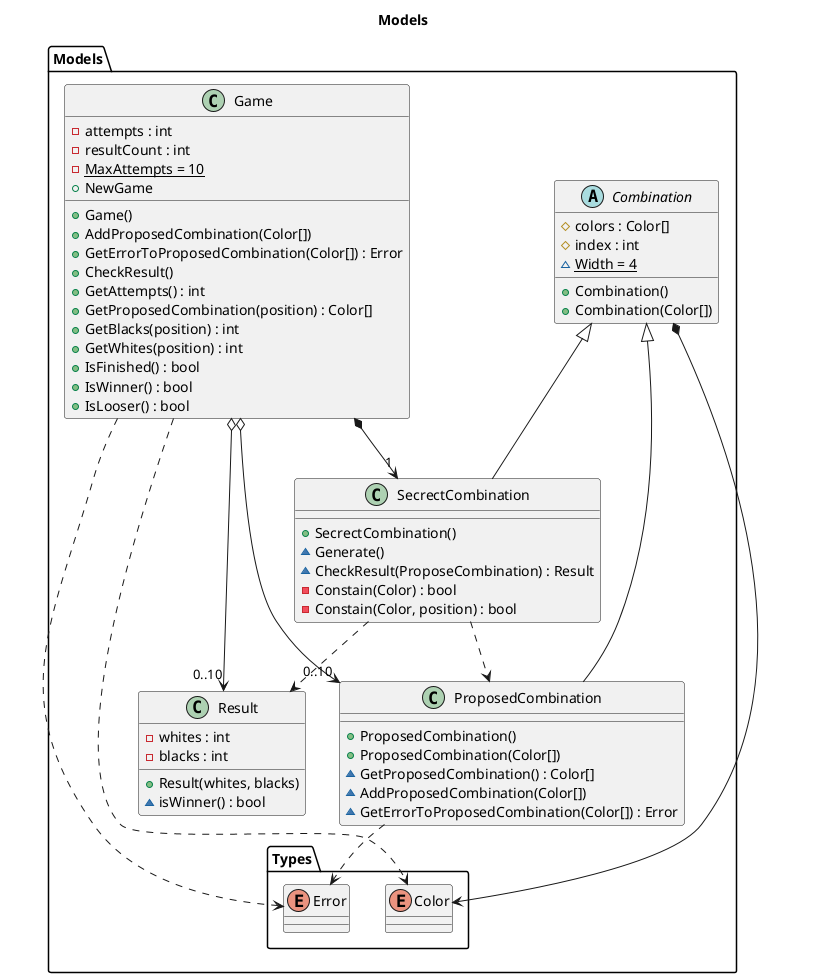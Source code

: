 @startuml Models
title Models
namespace Models{
    class Game{
        -attempts : int
        -resultCount : int
        -{static}MaxAttempts = 10
        +Game()
        +NewGame
        +AddProposedCombination(Color[])
        +GetErrorToProposedCombination(Color[]) : Error
        +CheckResult()
        +GetAttempts() : int
        +GetProposedCombination(position) : Color[]
        +GetBlacks(position) : int
        +GetWhites(position) : int
        +IsFinished() : bool
        +IsWinner() : bool
        +IsLooser() : bool
    }
    Game *--> "1" SecrectCombination
    Game o--> "0..10" ProposedCombination
    Game o--> "0..10" Result
    Game ..> Types.Color
    Game ..> Types.Error

    abstract Combination{
        #colors : Color[]
        #index : int
        ~{static} Width = 4
        +Combination()
        +Combination(Color[])
    }
    Combination <|-- SecrectCombination
    Combination <|-- ProposedCombination
    Combination *--> Types.Color

    class SecrectCombination{
        +SecrectCombination()
        ~Generate()
        ~CheckResult(ProposeCombination) : Result
        -Constain(Color) : bool
        -Constain(Color, position) : bool
    }
    SecrectCombination ..> ProposedCombination
    SecrectCombination ..> Result

    class ProposedCombination{
        +ProposedCombination()
        +ProposedCombination(Color[])
        ~GetProposedCombination() : Color[]
        ~AddProposedCombination(Color[])
        ~GetErrorToProposedCombination(Color[]) : Error
    }
    ProposedCombination ..> Types.Error

    class Result{
        -whites : int
        -blacks : int
        +Result(whites, blacks)
        ~isWinner() : bool
    }

    enum Types.Color{}
    enum Types.Error{}
}
@enduml